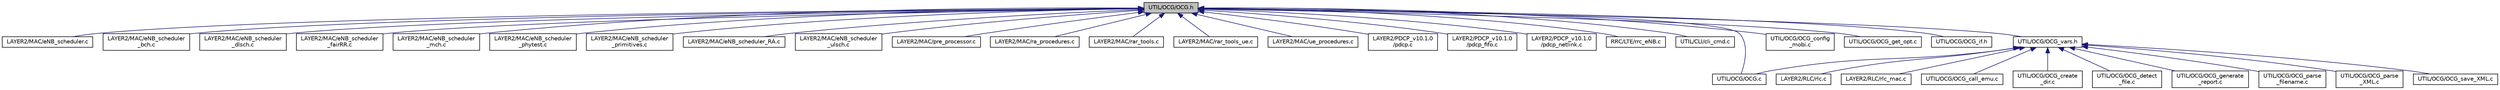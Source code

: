 digraph "UTIL/OCG/OCG.h"
{
 // LATEX_PDF_SIZE
  edge [fontname="Helvetica",fontsize="10",labelfontname="Helvetica",labelfontsize="10"];
  node [fontname="Helvetica",fontsize="10",shape=record];
  Node1 [label="UTIL/OCG/OCG.h",height=0.2,width=0.4,color="black", fillcolor="grey75", style="filled", fontcolor="black",tooltip="Data structure for OCG of OpenAir emulator."];
  Node1 -> Node2 [dir="back",color="midnightblue",fontsize="10",style="solid",fontname="Helvetica"];
  Node2 [label="LAYER2/MAC/eNB_scheduler.c",height=0.2,width=0.4,color="black", fillcolor="white", style="filled",URL="$eNB__scheduler_8c.html",tooltip="eNB scheduler top level function operates on per subframe basis"];
  Node1 -> Node3 [dir="back",color="midnightblue",fontsize="10",style="solid",fontname="Helvetica"];
  Node3 [label="LAYER2/MAC/eNB_scheduler\l_bch.c",height=0.2,width=0.4,color="black", fillcolor="white", style="filled",URL="$eNB__scheduler__bch_8c.html",tooltip="procedures related to eNB for the BCH transport channel"];
  Node1 -> Node4 [dir="back",color="midnightblue",fontsize="10",style="solid",fontname="Helvetica"];
  Node4 [label="LAYER2/MAC/eNB_scheduler\l_dlsch.c",height=0.2,width=0.4,color="black", fillcolor="white", style="filled",URL="$eNB__scheduler__dlsch_8c.html",tooltip="procedures related to eNB for the DLSCH transport channel"];
  Node1 -> Node5 [dir="back",color="midnightblue",fontsize="10",style="solid",fontname="Helvetica"];
  Node5 [label="LAYER2/MAC/eNB_scheduler\l_fairRR.c",height=0.2,width=0.4,color="black", fillcolor="white", style="filled",URL="$eNB__scheduler__fairRR_8c.html",tooltip=" "];
  Node1 -> Node6 [dir="back",color="midnightblue",fontsize="10",style="solid",fontname="Helvetica"];
  Node6 [label="LAYER2/MAC/eNB_scheduler\l_mch.c",height=0.2,width=0.4,color="black", fillcolor="white", style="filled",URL="$eNB__scheduler__mch_8c.html",tooltip="procedures related to eNB for the MCH transport channel"];
  Node1 -> Node7 [dir="back",color="midnightblue",fontsize="10",style="solid",fontname="Helvetica"];
  Node7 [label="LAYER2/MAC/eNB_scheduler\l_phytest.c",height=0.2,width=0.4,color="black", fillcolor="white", style="filled",URL="$eNB__scheduler__phytest_8c.html",tooltip=" "];
  Node1 -> Node8 [dir="back",color="midnightblue",fontsize="10",style="solid",fontname="Helvetica"];
  Node8 [label="LAYER2/MAC/eNB_scheduler\l_primitives.c",height=0.2,width=0.4,color="black", fillcolor="white", style="filled",URL="$eNB__scheduler__primitives_8c.html",tooltip="primitives used by eNB for BCH, RACH, ULSCH, DLSCH scheduling"];
  Node1 -> Node9 [dir="back",color="midnightblue",fontsize="10",style="solid",fontname="Helvetica"];
  Node9 [label="LAYER2/MAC/eNB_scheduler_RA.c",height=0.2,width=0.4,color="black", fillcolor="white", style="filled",URL="$eNB__scheduler__RA_8c.html",tooltip="primitives used for random access"];
  Node1 -> Node10 [dir="back",color="midnightblue",fontsize="10",style="solid",fontname="Helvetica"];
  Node10 [label="LAYER2/MAC/eNB_scheduler\l_ulsch.c",height=0.2,width=0.4,color="black", fillcolor="white", style="filled",URL="$eNB__scheduler__ulsch_8c.html",tooltip="eNB procedures for the ULSCH transport channel"];
  Node1 -> Node11 [dir="back",color="midnightblue",fontsize="10",style="solid",fontname="Helvetica"];
  Node11 [label="LAYER2/MAC/pre_processor.c",height=0.2,width=0.4,color="black", fillcolor="white", style="filled",URL="$pre__processor_8c.html",tooltip="eNB scheduler preprocessing fuction prior to scheduling"];
  Node1 -> Node12 [dir="back",color="midnightblue",fontsize="10",style="solid",fontname="Helvetica"];
  Node12 [label="LAYER2/MAC/ra_procedures.c",height=0.2,width=0.4,color="black", fillcolor="white", style="filled",URL="$ra__procedures_8c.html",tooltip="Routines for UE MAC-layer Random-access procedures (36.321) V8.6 2009-03."];
  Node1 -> Node13 [dir="back",color="midnightblue",fontsize="10",style="solid",fontname="Helvetica"];
  Node13 [label="LAYER2/MAC/rar_tools.c",height=0.2,width=0.4,color="black", fillcolor="white", style="filled",URL="$rar__tools_8c.html",tooltip="random access tools"];
  Node1 -> Node14 [dir="back",color="midnightblue",fontsize="10",style="solid",fontname="Helvetica"];
  Node14 [label="LAYER2/MAC/rar_tools_ue.c",height=0.2,width=0.4,color="black", fillcolor="white", style="filled",URL="$rar__tools__ue_8c.html",tooltip=" "];
  Node1 -> Node15 [dir="back",color="midnightblue",fontsize="10",style="solid",fontname="Helvetica"];
  Node15 [label="LAYER2/MAC/ue_procedures.c",height=0.2,width=0.4,color="black", fillcolor="white", style="filled",URL="$ue__procedures_8c.html",tooltip=" "];
  Node1 -> Node16 [dir="back",color="midnightblue",fontsize="10",style="solid",fontname="Helvetica"];
  Node16 [label="LAYER2/PDCP_v10.1.0\l/pdcp.c",height=0.2,width=0.4,color="black", fillcolor="white", style="filled",URL="$pdcp_8c.html",tooltip="pdcp interface with RLC"];
  Node1 -> Node17 [dir="back",color="midnightblue",fontsize="10",style="solid",fontname="Helvetica"];
  Node17 [label="LAYER2/PDCP_v10.1.0\l/pdcp_fifo.c",height=0.2,width=0.4,color="black", fillcolor="white", style="filled",URL="$pdcp__fifo_8c.html",tooltip="pdcp interface with linux IP interface, have a look at http://man7.org/linux/man-pages/man7/netlink...."];
  Node1 -> Node18 [dir="back",color="midnightblue",fontsize="10",style="solid",fontname="Helvetica"];
  Node18 [label="LAYER2/PDCP_v10.1.0\l/pdcp_netlink.c",height=0.2,width=0.4,color="black", fillcolor="white", style="filled",URL="$pdcp__netlink_8c.html",tooltip="pdcp communication with linux IP interface, have a look at http://man7.org/linux/man-pages/man7/netli..."];
  Node1 -> Node19 [dir="back",color="midnightblue",fontsize="10",style="solid",fontname="Helvetica"];
  Node19 [label="RRC/LTE/rrc_eNB.c",height=0.2,width=0.4,color="black", fillcolor="white", style="filled",URL="$rrc__eNB_8c.html",tooltip="rrc procedures for eNB"];
  Node1 -> Node20 [dir="back",color="midnightblue",fontsize="10",style="solid",fontname="Helvetica"];
  Node20 [label="UTIL/CLI/cli_cmd.c",height=0.2,width=0.4,color="black", fillcolor="white", style="filled",URL="$cli__cmd_8c.html",tooltip="oai cli commands"];
  Node1 -> Node21 [dir="back",color="midnightblue",fontsize="10",style="solid",fontname="Helvetica"];
  Node21 [label="UTIL/OCG/OCG.c",height=0.2,width=0.4,color="black", fillcolor="white", style="filled",URL="$OCG_8c.html",tooltip="Main function containing the FSM of OCG."];
  Node1 -> Node22 [dir="back",color="midnightblue",fontsize="10",style="solid",fontname="Helvetica"];
  Node22 [label="UTIL/OCG/OCG_config\l_mobi.c",height=0.2,width=0.4,color="black", fillcolor="white", style="filled",URL="$OCG__config__mobi_8c.html",tooltip="Generate an XML to configure the mobility."];
  Node1 -> Node23 [dir="back",color="midnightblue",fontsize="10",style="solid",fontname="Helvetica"];
  Node23 [label="UTIL/OCG/OCG_get_opt.c",height=0.2,width=0.4,color="black", fillcolor="white", style="filled",URL="$OCG__get__opt_8c.html",tooltip="Get Options of the OCG command."];
  Node1 -> Node24 [dir="back",color="midnightblue",fontsize="10",style="solid",fontname="Helvetica"];
  Node24 [label="UTIL/OCG/OCG_if.h",height=0.2,width=0.4,color="black", fillcolor="white", style="filled",URL="$OCG__if_8h.html",tooltip="Interfaces to the outside of OCG."];
  Node1 -> Node25 [dir="back",color="midnightblue",fontsize="10",style="solid",fontname="Helvetica"];
  Node25 [label="UTIL/OCG/OCG_vars.h",height=0.2,width=0.4,color="black", fillcolor="white", style="filled",URL="$OCG__vars_8h.html",tooltip=" "];
  Node25 -> Node26 [dir="back",color="midnightblue",fontsize="10",style="solid",fontname="Helvetica"];
  Node26 [label="LAYER2/RLC/rlc.c",height=0.2,width=0.4,color="black", fillcolor="white", style="filled",URL="$rlc_8c.html",tooltip=" "];
  Node25 -> Node27 [dir="back",color="midnightblue",fontsize="10",style="solid",fontname="Helvetica"];
  Node27 [label="LAYER2/RLC/rlc_mac.c",height=0.2,width=0.4,color="black", fillcolor="white", style="filled",URL="$rlc__mac_8c.html",tooltip=" "];
  Node25 -> Node21 [dir="back",color="midnightblue",fontsize="10",style="solid",fontname="Helvetica"];
  Node25 -> Node28 [dir="back",color="midnightblue",fontsize="10",style="solid",fontname="Helvetica"];
  Node28 [label="UTIL/OCG/OCG_call_emu.c",height=0.2,width=0.4,color="black", fillcolor="white", style="filled",URL="$OCG__call__emu_8c.html",tooltip="Call the emulator."];
  Node25 -> Node29 [dir="back",color="midnightblue",fontsize="10",style="solid",fontname="Helvetica"];
  Node29 [label="UTIL/OCG/OCG_create\l_dir.c",height=0.2,width=0.4,color="black", fillcolor="white", style="filled",URL="$OCG__create__dir_8c.html",tooltip="Create directory for current emulation."];
  Node25 -> Node30 [dir="back",color="midnightblue",fontsize="10",style="solid",fontname="Helvetica"];
  Node30 [label="UTIL/OCG/OCG_detect\l_file.c",height=0.2,width=0.4,color="black", fillcolor="white", style="filled",URL="$OCG__detect__file_8c.html",tooltip="Detect if a new XML is generated from the web portal."];
  Node25 -> Node31 [dir="back",color="midnightblue",fontsize="10",style="solid",fontname="Helvetica"];
  Node31 [label="UTIL/OCG/OCG_generate\l_report.c",height=0.2,width=0.4,color="black", fillcolor="white", style="filled",URL="$OCG__generate__report_8c.html",tooltip="Generate a brief report for debug of OCG."];
  Node25 -> Node32 [dir="back",color="midnightblue",fontsize="10",style="solid",fontname="Helvetica"];
  Node32 [label="UTIL/OCG/OCG_parse\l_filename.c",height=0.2,width=0.4,color="black", fillcolor="white", style="filled",URL="$OCG__parse__filename_8c.html",tooltip="Parse the filename of the XML file."];
  Node25 -> Node33 [dir="back",color="midnightblue",fontsize="10",style="solid",fontname="Helvetica"];
  Node33 [label="UTIL/OCG/OCG_parse\l_XML.c",height=0.2,width=0.4,color="black", fillcolor="white", style="filled",URL="$OCG__parse__XML_8c.html",tooltip="Parse the content of the XML configuration file."];
  Node25 -> Node34 [dir="back",color="midnightblue",fontsize="10",style="solid",fontname="Helvetica"];
  Node34 [label="UTIL/OCG/OCG_save_XML.c",height=0.2,width=0.4,color="black", fillcolor="white", style="filled",URL="$OCG__save__XML_8c.html",tooltip="Save the XML configuration file in the created directory for current emulation."];
}
